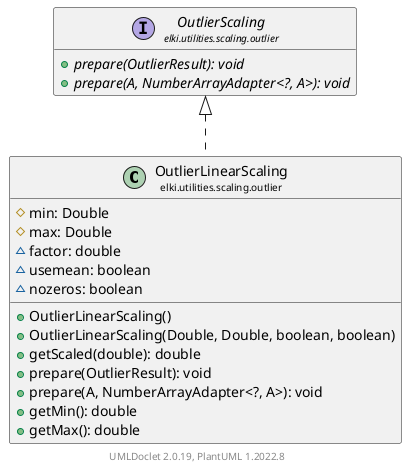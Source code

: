 @startuml
    remove .*\.(Instance|Par|Parameterizer|Factory)$
    set namespaceSeparator none
    hide empty fields
    hide empty methods

    class "<size:14>OutlierLinearScaling\n<size:10>elki.utilities.scaling.outlier" as elki.utilities.scaling.outlier.OutlierLinearScaling [[OutlierLinearScaling.html]] {
        #min: Double
        #max: Double
        ~factor: double
        ~usemean: boolean
        ~nozeros: boolean
        +OutlierLinearScaling()
        +OutlierLinearScaling(Double, Double, boolean, boolean)
        +getScaled(double): double
        +prepare(OutlierResult): void
        +prepare(A, NumberArrayAdapter<?, A>): void
        +getMin(): double
        +getMax(): double
    }

    interface "<size:14>OutlierScaling\n<size:10>elki.utilities.scaling.outlier" as elki.utilities.scaling.outlier.OutlierScaling [[OutlierScaling.html]] {
        {abstract} +prepare(OutlierResult): void
        {abstract} +prepare(A, NumberArrayAdapter<?, A>): void
    }
    class "<size:14>OutlierLinearScaling.Par\n<size:10>elki.utilities.scaling.outlier" as elki.utilities.scaling.outlier.OutlierLinearScaling.Par [[OutlierLinearScaling.Par.html]]

    elki.utilities.scaling.outlier.OutlierScaling <|.. elki.utilities.scaling.outlier.OutlierLinearScaling
    elki.utilities.scaling.outlier.OutlierLinearScaling +-- elki.utilities.scaling.outlier.OutlierLinearScaling.Par

    center footer UMLDoclet 2.0.19, PlantUML 1.2022.8
@enduml
